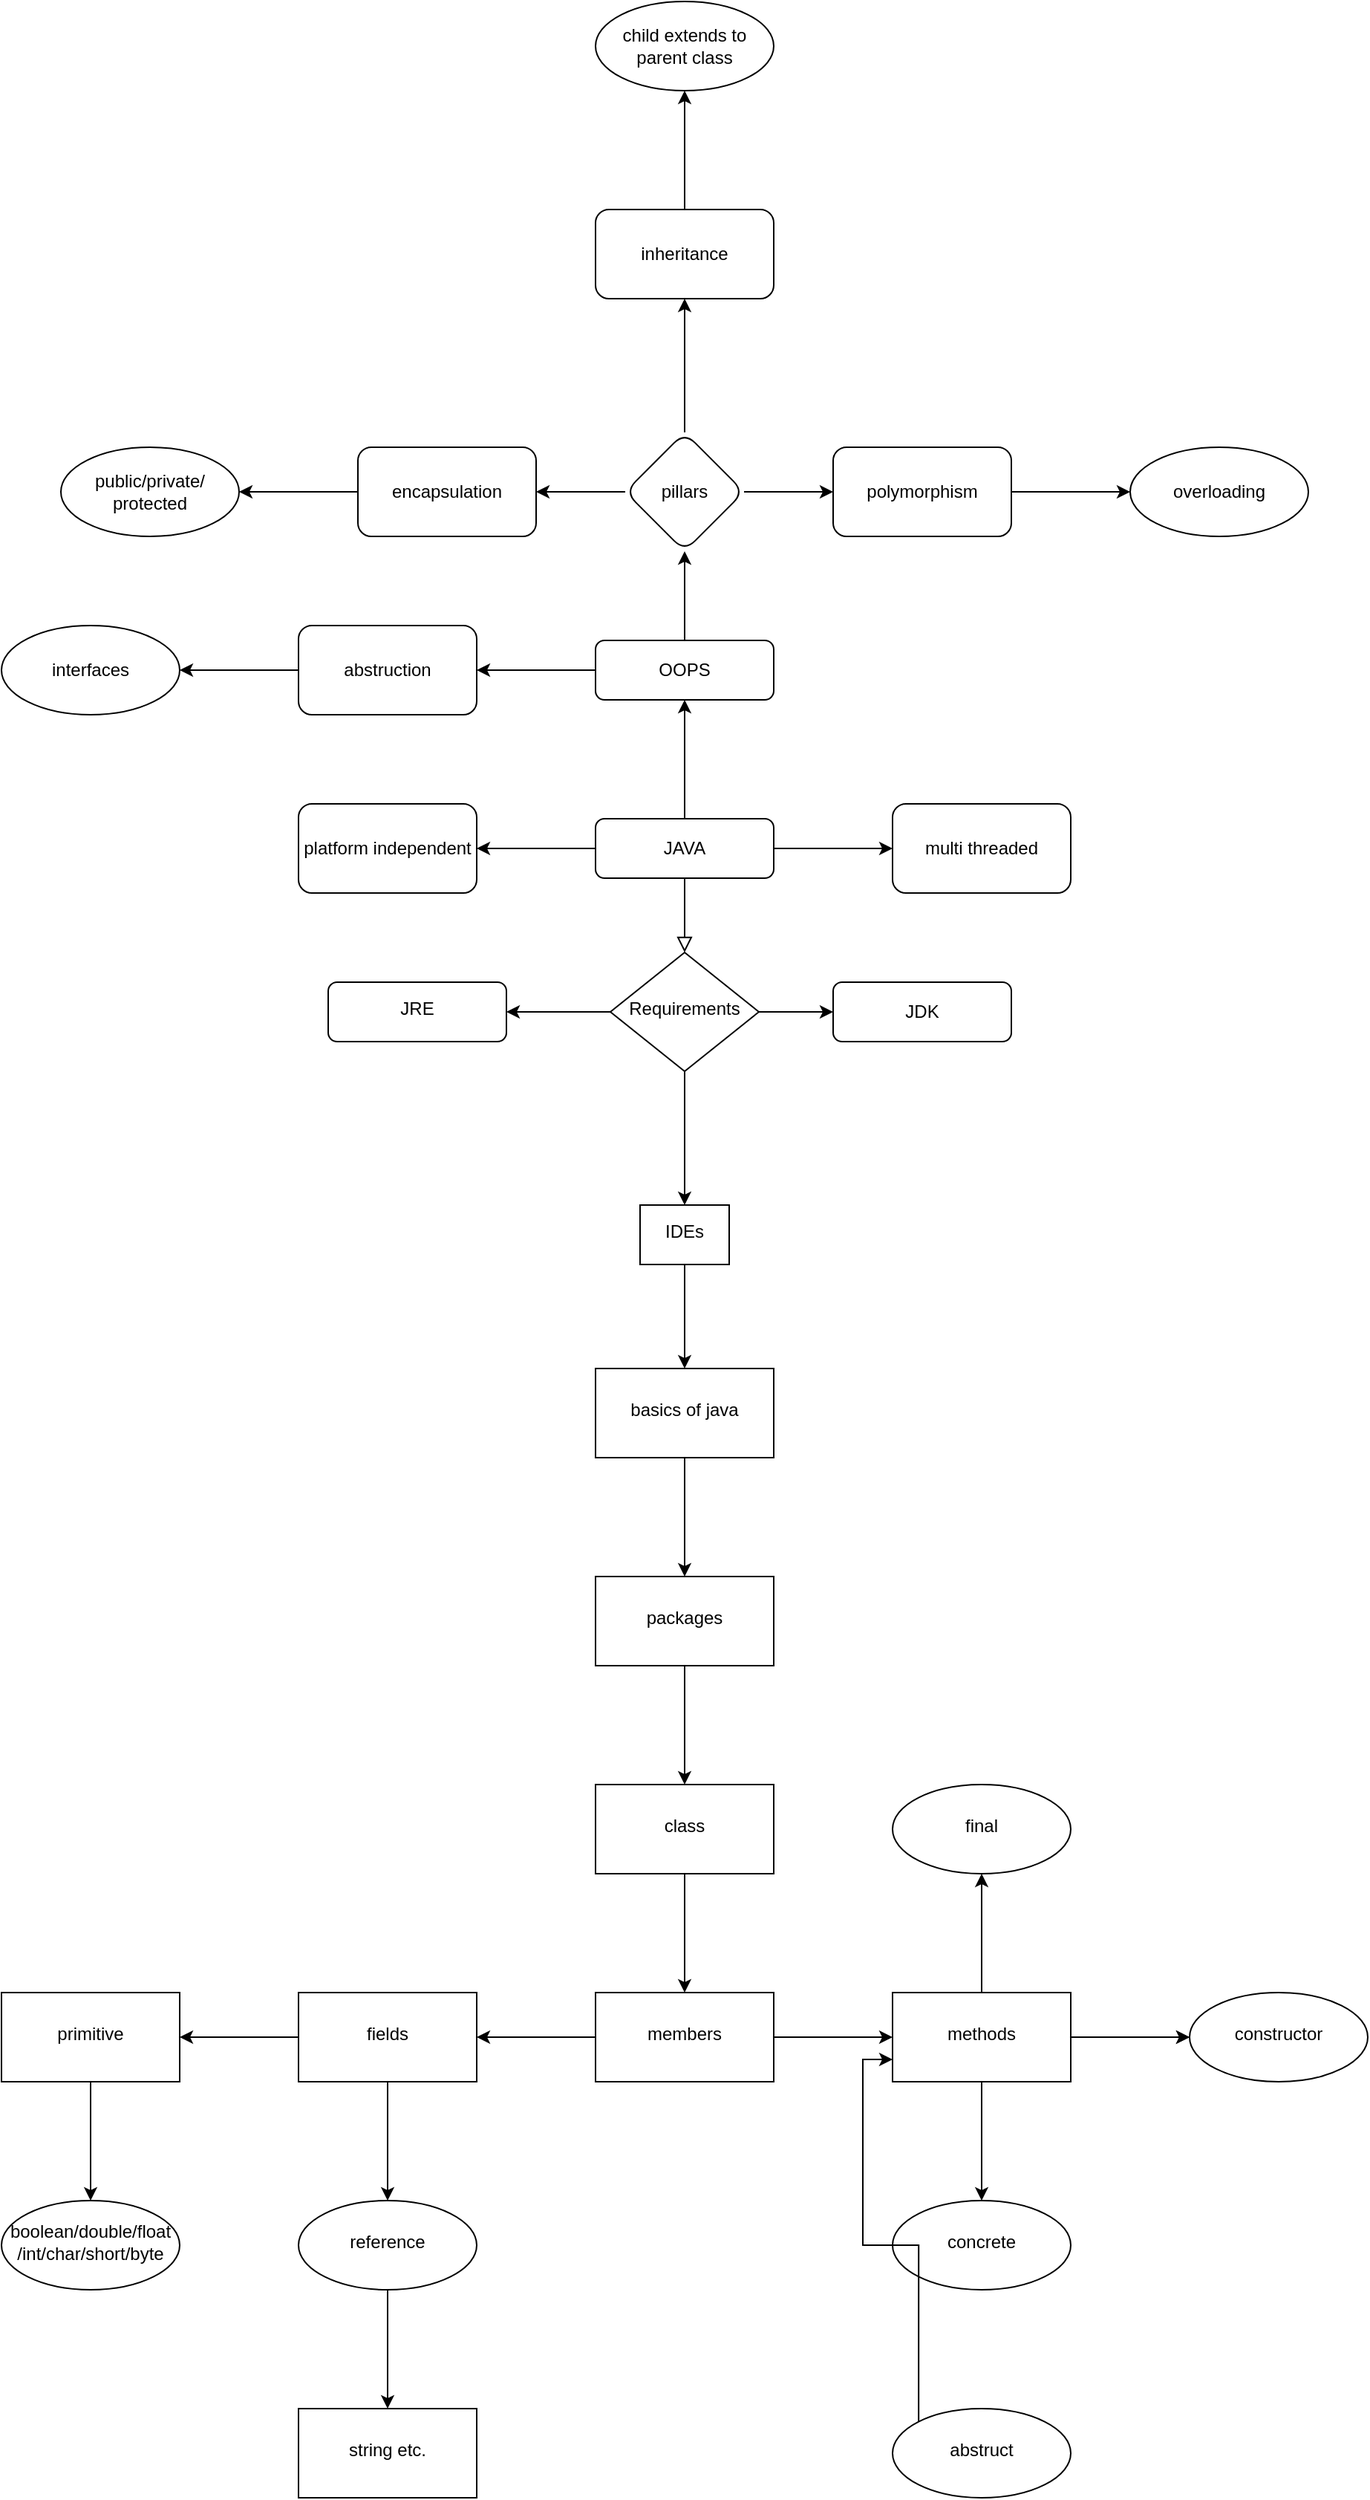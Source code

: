 <mxfile version="20.0.4" type="device"><diagram id="C5RBs43oDa-KdzZeNtuy" name="Page-1"><mxGraphModel dx="1848" dy="1727" grid="1" gridSize="10" guides="1" tooltips="1" connect="1" arrows="1" fold="1" page="1" pageScale="1" pageWidth="827" pageHeight="1169" math="0" shadow="0"><root><mxCell id="WIyWlLk6GJQsqaUBKTNV-0"/><mxCell id="WIyWlLk6GJQsqaUBKTNV-1" parent="WIyWlLk6GJQsqaUBKTNV-0"/><mxCell id="WIyWlLk6GJQsqaUBKTNV-2" value="" style="rounded=0;html=1;jettySize=auto;orthogonalLoop=1;fontSize=11;endArrow=block;endFill=0;endSize=8;strokeWidth=1;shadow=0;labelBackgroundColor=none;edgeStyle=orthogonalEdgeStyle;" parent="WIyWlLk6GJQsqaUBKTNV-1" source="WIyWlLk6GJQsqaUBKTNV-3" target="WIyWlLk6GJQsqaUBKTNV-6" edge="1"><mxGeometry relative="1" as="geometry"/></mxCell><mxCell id="d6bUbeO7_e9ddv_tKT87-8" value="" style="edgeStyle=orthogonalEdgeStyle;rounded=0;orthogonalLoop=1;jettySize=auto;html=1;" edge="1" parent="WIyWlLk6GJQsqaUBKTNV-1" source="WIyWlLk6GJQsqaUBKTNV-3" target="d6bUbeO7_e9ddv_tKT87-7"><mxGeometry relative="1" as="geometry"/></mxCell><mxCell id="d6bUbeO7_e9ddv_tKT87-10" value="" style="edgeStyle=orthogonalEdgeStyle;rounded=0;orthogonalLoop=1;jettySize=auto;html=1;" edge="1" parent="WIyWlLk6GJQsqaUBKTNV-1" source="WIyWlLk6GJQsqaUBKTNV-3" target="d6bUbeO7_e9ddv_tKT87-9"><mxGeometry relative="1" as="geometry"/></mxCell><mxCell id="d6bUbeO7_e9ddv_tKT87-12" value="" style="edgeStyle=orthogonalEdgeStyle;rounded=0;orthogonalLoop=1;jettySize=auto;html=1;" edge="1" parent="WIyWlLk6GJQsqaUBKTNV-1" source="WIyWlLk6GJQsqaUBKTNV-3" target="d6bUbeO7_e9ddv_tKT87-11"><mxGeometry relative="1" as="geometry"/></mxCell><mxCell id="WIyWlLk6GJQsqaUBKTNV-3" value="JAVA" style="rounded=1;whiteSpace=wrap;html=1;fontSize=12;glass=0;strokeWidth=1;shadow=0;" parent="WIyWlLk6GJQsqaUBKTNV-1" vertex="1"><mxGeometry x="160" y="80" width="120" height="40" as="geometry"/></mxCell><mxCell id="d6bUbeO7_e9ddv_tKT87-1" value="" style="edgeStyle=orthogonalEdgeStyle;rounded=0;orthogonalLoop=1;jettySize=auto;html=1;" edge="1" parent="WIyWlLk6GJQsqaUBKTNV-1" source="WIyWlLk6GJQsqaUBKTNV-6" target="d6bUbeO7_e9ddv_tKT87-0"><mxGeometry relative="1" as="geometry"/></mxCell><mxCell id="d6bUbeO7_e9ddv_tKT87-2" value="" style="edgeStyle=orthogonalEdgeStyle;rounded=0;orthogonalLoop=1;jettySize=auto;html=1;" edge="1" parent="WIyWlLk6GJQsqaUBKTNV-1" source="WIyWlLk6GJQsqaUBKTNV-6" target="WIyWlLk6GJQsqaUBKTNV-7"><mxGeometry relative="1" as="geometry"/></mxCell><mxCell id="d6bUbeO7_e9ddv_tKT87-4" value="" style="edgeStyle=orthogonalEdgeStyle;rounded=0;orthogonalLoop=1;jettySize=auto;html=1;" edge="1" parent="WIyWlLk6GJQsqaUBKTNV-1" source="WIyWlLk6GJQsqaUBKTNV-6" target="d6bUbeO7_e9ddv_tKT87-3"><mxGeometry relative="1" as="geometry"/></mxCell><mxCell id="WIyWlLk6GJQsqaUBKTNV-6" value="Requirements" style="rhombus;whiteSpace=wrap;html=1;shadow=0;fontFamily=Helvetica;fontSize=12;align=center;strokeWidth=1;spacing=6;spacingTop=-4;" parent="WIyWlLk6GJQsqaUBKTNV-1" vertex="1"><mxGeometry x="170" y="170" width="100" height="80" as="geometry"/></mxCell><mxCell id="WIyWlLk6GJQsqaUBKTNV-7" value="JDK" style="rounded=1;whiteSpace=wrap;html=1;fontSize=12;glass=0;strokeWidth=1;shadow=0;" parent="WIyWlLk6GJQsqaUBKTNV-1" vertex="1"><mxGeometry x="320" y="190" width="120" height="40" as="geometry"/></mxCell><mxCell id="d6bUbeO7_e9ddv_tKT87-0" value="JRE" style="rounded=1;whiteSpace=wrap;html=1;shadow=0;strokeWidth=1;spacing=6;spacingTop=-4;" vertex="1" parent="WIyWlLk6GJQsqaUBKTNV-1"><mxGeometry x="-20" y="190" width="120" height="40" as="geometry"/></mxCell><mxCell id="d6bUbeO7_e9ddv_tKT87-32" value="" style="edgeStyle=orthogonalEdgeStyle;rounded=0;orthogonalLoop=1;jettySize=auto;html=1;" edge="1" parent="WIyWlLk6GJQsqaUBKTNV-1" source="d6bUbeO7_e9ddv_tKT87-3" target="d6bUbeO7_e9ddv_tKT87-31"><mxGeometry relative="1" as="geometry"/></mxCell><mxCell id="d6bUbeO7_e9ddv_tKT87-3" value="IDEs" style="whiteSpace=wrap;html=1;shadow=0;strokeWidth=1;spacing=6;spacingTop=-4;" vertex="1" parent="WIyWlLk6GJQsqaUBKTNV-1"><mxGeometry x="190" y="340" width="60" height="40" as="geometry"/></mxCell><mxCell id="d6bUbeO7_e9ddv_tKT87-7" value="multi threaded" style="whiteSpace=wrap;html=1;rounded=1;glass=0;strokeWidth=1;shadow=0;" vertex="1" parent="WIyWlLk6GJQsqaUBKTNV-1"><mxGeometry x="360" y="70" width="120" height="60" as="geometry"/></mxCell><mxCell id="d6bUbeO7_e9ddv_tKT87-9" value="platform independent" style="whiteSpace=wrap;html=1;rounded=1;glass=0;strokeWidth=1;shadow=0;" vertex="1" parent="WIyWlLk6GJQsqaUBKTNV-1"><mxGeometry x="-40" y="70" width="120" height="60" as="geometry"/></mxCell><mxCell id="d6bUbeO7_e9ddv_tKT87-14" value="" style="edgeStyle=orthogonalEdgeStyle;rounded=0;orthogonalLoop=1;jettySize=auto;html=1;" edge="1" parent="WIyWlLk6GJQsqaUBKTNV-1" source="d6bUbeO7_e9ddv_tKT87-11" target="d6bUbeO7_e9ddv_tKT87-13"><mxGeometry relative="1" as="geometry"/></mxCell><mxCell id="d6bUbeO7_e9ddv_tKT87-28" value="" style="edgeStyle=orthogonalEdgeStyle;rounded=0;orthogonalLoop=1;jettySize=auto;html=1;" edge="1" parent="WIyWlLk6GJQsqaUBKTNV-1" source="d6bUbeO7_e9ddv_tKT87-11" target="d6bUbeO7_e9ddv_tKT87-27"><mxGeometry relative="1" as="geometry"/></mxCell><mxCell id="d6bUbeO7_e9ddv_tKT87-11" value="OOPS" style="rounded=1;whiteSpace=wrap;html=1;fontSize=12;glass=0;strokeWidth=1;shadow=0;" vertex="1" parent="WIyWlLk6GJQsqaUBKTNV-1"><mxGeometry x="160" y="-40" width="120" height="40" as="geometry"/></mxCell><mxCell id="d6bUbeO7_e9ddv_tKT87-16" value="" style="edgeStyle=orthogonalEdgeStyle;rounded=0;orthogonalLoop=1;jettySize=auto;html=1;" edge="1" parent="WIyWlLk6GJQsqaUBKTNV-1" source="d6bUbeO7_e9ddv_tKT87-13" target="d6bUbeO7_e9ddv_tKT87-15"><mxGeometry relative="1" as="geometry"/></mxCell><mxCell id="d6bUbeO7_e9ddv_tKT87-18" value="" style="edgeStyle=orthogonalEdgeStyle;rounded=0;orthogonalLoop=1;jettySize=auto;html=1;" edge="1" parent="WIyWlLk6GJQsqaUBKTNV-1" source="d6bUbeO7_e9ddv_tKT87-13" target="d6bUbeO7_e9ddv_tKT87-17"><mxGeometry relative="1" as="geometry"/></mxCell><mxCell id="d6bUbeO7_e9ddv_tKT87-20" value="" style="edgeStyle=orthogonalEdgeStyle;rounded=0;orthogonalLoop=1;jettySize=auto;html=1;" edge="1" parent="WIyWlLk6GJQsqaUBKTNV-1" source="d6bUbeO7_e9ddv_tKT87-13" target="d6bUbeO7_e9ddv_tKT87-19"><mxGeometry relative="1" as="geometry"/></mxCell><mxCell id="d6bUbeO7_e9ddv_tKT87-13" value="pillars" style="rhombus;whiteSpace=wrap;html=1;rounded=1;glass=0;strokeWidth=1;shadow=0;" vertex="1" parent="WIyWlLk6GJQsqaUBKTNV-1"><mxGeometry x="180" y="-180" width="80" height="80" as="geometry"/></mxCell><mxCell id="d6bUbeO7_e9ddv_tKT87-26" value="" style="edgeStyle=orthogonalEdgeStyle;rounded=0;orthogonalLoop=1;jettySize=auto;html=1;" edge="1" parent="WIyWlLk6GJQsqaUBKTNV-1" source="d6bUbeO7_e9ddv_tKT87-15" target="d6bUbeO7_e9ddv_tKT87-25"><mxGeometry relative="1" as="geometry"/></mxCell><mxCell id="d6bUbeO7_e9ddv_tKT87-15" value="encapsulation" style="whiteSpace=wrap;html=1;rounded=1;glass=0;strokeWidth=1;shadow=0;" vertex="1" parent="WIyWlLk6GJQsqaUBKTNV-1"><mxGeometry y="-170" width="120" height="60" as="geometry"/></mxCell><mxCell id="d6bUbeO7_e9ddv_tKT87-22" value="" style="edgeStyle=orthogonalEdgeStyle;rounded=0;orthogonalLoop=1;jettySize=auto;html=1;" edge="1" parent="WIyWlLk6GJQsqaUBKTNV-1" source="d6bUbeO7_e9ddv_tKT87-17" target="d6bUbeO7_e9ddv_tKT87-21"><mxGeometry relative="1" as="geometry"/></mxCell><mxCell id="d6bUbeO7_e9ddv_tKT87-17" value="polymorphism" style="whiteSpace=wrap;html=1;rounded=1;glass=0;strokeWidth=1;shadow=0;" vertex="1" parent="WIyWlLk6GJQsqaUBKTNV-1"><mxGeometry x="320" y="-170" width="120" height="60" as="geometry"/></mxCell><mxCell id="d6bUbeO7_e9ddv_tKT87-24" value="" style="edgeStyle=orthogonalEdgeStyle;rounded=0;orthogonalLoop=1;jettySize=auto;html=1;" edge="1" parent="WIyWlLk6GJQsqaUBKTNV-1" source="d6bUbeO7_e9ddv_tKT87-19" target="d6bUbeO7_e9ddv_tKT87-23"><mxGeometry relative="1" as="geometry"/></mxCell><mxCell id="d6bUbeO7_e9ddv_tKT87-19" value="inheritance" style="whiteSpace=wrap;html=1;rounded=1;glass=0;strokeWidth=1;shadow=0;" vertex="1" parent="WIyWlLk6GJQsqaUBKTNV-1"><mxGeometry x="160" y="-330" width="120" height="60" as="geometry"/></mxCell><mxCell id="d6bUbeO7_e9ddv_tKT87-21" value="overloading" style="ellipse;whiteSpace=wrap;html=1;rounded=1;glass=0;strokeWidth=1;shadow=0;" vertex="1" parent="WIyWlLk6GJQsqaUBKTNV-1"><mxGeometry x="520" y="-170" width="120" height="60" as="geometry"/></mxCell><mxCell id="d6bUbeO7_e9ddv_tKT87-23" value="child extends to parent class" style="ellipse;whiteSpace=wrap;html=1;rounded=1;glass=0;strokeWidth=1;shadow=0;" vertex="1" parent="WIyWlLk6GJQsqaUBKTNV-1"><mxGeometry x="160" y="-470" width="120" height="60" as="geometry"/></mxCell><mxCell id="d6bUbeO7_e9ddv_tKT87-25" value="public/private/&lt;br&gt;protected" style="ellipse;whiteSpace=wrap;html=1;rounded=1;glass=0;strokeWidth=1;shadow=0;" vertex="1" parent="WIyWlLk6GJQsqaUBKTNV-1"><mxGeometry x="-200" y="-170" width="120" height="60" as="geometry"/></mxCell><mxCell id="d6bUbeO7_e9ddv_tKT87-30" value="" style="edgeStyle=orthogonalEdgeStyle;rounded=0;orthogonalLoop=1;jettySize=auto;html=1;" edge="1" parent="WIyWlLk6GJQsqaUBKTNV-1" source="d6bUbeO7_e9ddv_tKT87-27" target="d6bUbeO7_e9ddv_tKT87-29"><mxGeometry relative="1" as="geometry"/></mxCell><mxCell id="d6bUbeO7_e9ddv_tKT87-27" value="abstruction" style="whiteSpace=wrap;html=1;rounded=1;glass=0;strokeWidth=1;shadow=0;" vertex="1" parent="WIyWlLk6GJQsqaUBKTNV-1"><mxGeometry x="-40" y="-50" width="120" height="60" as="geometry"/></mxCell><mxCell id="d6bUbeO7_e9ddv_tKT87-29" value="interfaces" style="ellipse;whiteSpace=wrap;html=1;rounded=1;glass=0;strokeWidth=1;shadow=0;" vertex="1" parent="WIyWlLk6GJQsqaUBKTNV-1"><mxGeometry x="-240" y="-50" width="120" height="60" as="geometry"/></mxCell><mxCell id="d6bUbeO7_e9ddv_tKT87-34" value="" style="edgeStyle=orthogonalEdgeStyle;rounded=0;orthogonalLoop=1;jettySize=auto;html=1;" edge="1" parent="WIyWlLk6GJQsqaUBKTNV-1" source="d6bUbeO7_e9ddv_tKT87-31" target="d6bUbeO7_e9ddv_tKT87-33"><mxGeometry relative="1" as="geometry"/></mxCell><mxCell id="d6bUbeO7_e9ddv_tKT87-31" value="basics of java" style="whiteSpace=wrap;html=1;shadow=0;strokeWidth=1;spacing=6;spacingTop=-4;" vertex="1" parent="WIyWlLk6GJQsqaUBKTNV-1"><mxGeometry x="160" y="450" width="120" height="60" as="geometry"/></mxCell><mxCell id="d6bUbeO7_e9ddv_tKT87-36" value="" style="edgeStyle=orthogonalEdgeStyle;rounded=0;orthogonalLoop=1;jettySize=auto;html=1;" edge="1" parent="WIyWlLk6GJQsqaUBKTNV-1" source="d6bUbeO7_e9ddv_tKT87-33" target="d6bUbeO7_e9ddv_tKT87-35"><mxGeometry relative="1" as="geometry"/></mxCell><mxCell id="d6bUbeO7_e9ddv_tKT87-33" value="packages" style="whiteSpace=wrap;html=1;shadow=0;strokeWidth=1;spacing=6;spacingTop=-4;" vertex="1" parent="WIyWlLk6GJQsqaUBKTNV-1"><mxGeometry x="160" y="590" width="120" height="60" as="geometry"/></mxCell><mxCell id="d6bUbeO7_e9ddv_tKT87-38" value="" style="edgeStyle=orthogonalEdgeStyle;rounded=0;orthogonalLoop=1;jettySize=auto;html=1;" edge="1" parent="WIyWlLk6GJQsqaUBKTNV-1" source="d6bUbeO7_e9ddv_tKT87-35" target="d6bUbeO7_e9ddv_tKT87-37"><mxGeometry relative="1" as="geometry"/></mxCell><mxCell id="d6bUbeO7_e9ddv_tKT87-35" value="class" style="whiteSpace=wrap;html=1;shadow=0;strokeWidth=1;spacing=6;spacingTop=-4;" vertex="1" parent="WIyWlLk6GJQsqaUBKTNV-1"><mxGeometry x="160" y="730" width="120" height="60" as="geometry"/></mxCell><mxCell id="d6bUbeO7_e9ddv_tKT87-40" value="" style="edgeStyle=orthogonalEdgeStyle;rounded=0;orthogonalLoop=1;jettySize=auto;html=1;" edge="1" parent="WIyWlLk6GJQsqaUBKTNV-1" source="d6bUbeO7_e9ddv_tKT87-37" target="d6bUbeO7_e9ddv_tKT87-39"><mxGeometry relative="1" as="geometry"/></mxCell><mxCell id="d6bUbeO7_e9ddv_tKT87-42" value="" style="edgeStyle=orthogonalEdgeStyle;rounded=0;orthogonalLoop=1;jettySize=auto;html=1;" edge="1" parent="WIyWlLk6GJQsqaUBKTNV-1" source="d6bUbeO7_e9ddv_tKT87-37" target="d6bUbeO7_e9ddv_tKT87-41"><mxGeometry relative="1" as="geometry"/></mxCell><mxCell id="d6bUbeO7_e9ddv_tKT87-37" value="members" style="whiteSpace=wrap;html=1;shadow=0;strokeWidth=1;spacing=6;spacingTop=-4;" vertex="1" parent="WIyWlLk6GJQsqaUBKTNV-1"><mxGeometry x="160" y="870" width="120" height="60" as="geometry"/></mxCell><mxCell id="d6bUbeO7_e9ddv_tKT87-44" value="" style="edgeStyle=orthogonalEdgeStyle;rounded=0;orthogonalLoop=1;jettySize=auto;html=1;" edge="1" parent="WIyWlLk6GJQsqaUBKTNV-1" source="d6bUbeO7_e9ddv_tKT87-39" target="d6bUbeO7_e9ddv_tKT87-43"><mxGeometry relative="1" as="geometry"/></mxCell><mxCell id="d6bUbeO7_e9ddv_tKT87-48" value="" style="edgeStyle=orthogonalEdgeStyle;rounded=0;orthogonalLoop=1;jettySize=auto;html=1;" edge="1" parent="WIyWlLk6GJQsqaUBKTNV-1" source="d6bUbeO7_e9ddv_tKT87-39" target="d6bUbeO7_e9ddv_tKT87-47"><mxGeometry relative="1" as="geometry"/></mxCell><mxCell id="d6bUbeO7_e9ddv_tKT87-39" value="fields" style="whiteSpace=wrap;html=1;shadow=0;strokeWidth=1;spacing=6;spacingTop=-4;" vertex="1" parent="WIyWlLk6GJQsqaUBKTNV-1"><mxGeometry x="-40" y="870" width="120" height="60" as="geometry"/></mxCell><mxCell id="d6bUbeO7_e9ddv_tKT87-52" value="" style="edgeStyle=orthogonalEdgeStyle;rounded=0;orthogonalLoop=1;jettySize=auto;html=1;" edge="1" parent="WIyWlLk6GJQsqaUBKTNV-1" source="d6bUbeO7_e9ddv_tKT87-41" target="d6bUbeO7_e9ddv_tKT87-51"><mxGeometry relative="1" as="geometry"/></mxCell><mxCell id="d6bUbeO7_e9ddv_tKT87-54" value="" style="edgeStyle=orthogonalEdgeStyle;rounded=0;orthogonalLoop=1;jettySize=auto;html=1;" edge="1" parent="WIyWlLk6GJQsqaUBKTNV-1" source="d6bUbeO7_e9ddv_tKT87-41" target="d6bUbeO7_e9ddv_tKT87-53"><mxGeometry relative="1" as="geometry"/></mxCell><mxCell id="d6bUbeO7_e9ddv_tKT87-56" value="" style="edgeStyle=orthogonalEdgeStyle;rounded=0;orthogonalLoop=1;jettySize=auto;html=1;" edge="1" parent="WIyWlLk6GJQsqaUBKTNV-1" source="d6bUbeO7_e9ddv_tKT87-41" target="d6bUbeO7_e9ddv_tKT87-55"><mxGeometry relative="1" as="geometry"/></mxCell><mxCell id="d6bUbeO7_e9ddv_tKT87-58" value="" style="edgeStyle=orthogonalEdgeStyle;rounded=0;orthogonalLoop=1;jettySize=auto;html=1;" edge="1" parent="WIyWlLk6GJQsqaUBKTNV-1" source="d6bUbeO7_e9ddv_tKT87-41"><mxGeometry relative="1" as="geometry"><mxPoint x="560" y="900" as="targetPoint"/></mxGeometry></mxCell><mxCell id="d6bUbeO7_e9ddv_tKT87-41" value="methods" style="whiteSpace=wrap;html=1;shadow=0;strokeWidth=1;spacing=6;spacingTop=-4;" vertex="1" parent="WIyWlLk6GJQsqaUBKTNV-1"><mxGeometry x="360" y="870" width="120" height="60" as="geometry"/></mxCell><mxCell id="d6bUbeO7_e9ddv_tKT87-46" value="" style="edgeStyle=orthogonalEdgeStyle;rounded=0;orthogonalLoop=1;jettySize=auto;html=1;" edge="1" parent="WIyWlLk6GJQsqaUBKTNV-1" source="d6bUbeO7_e9ddv_tKT87-43" target="d6bUbeO7_e9ddv_tKT87-45"><mxGeometry relative="1" as="geometry"/></mxCell><mxCell id="d6bUbeO7_e9ddv_tKT87-43" value="reference" style="ellipse;whiteSpace=wrap;html=1;shadow=0;strokeWidth=1;spacing=6;spacingTop=-4;" vertex="1" parent="WIyWlLk6GJQsqaUBKTNV-1"><mxGeometry x="-40" y="1010" width="120" height="60" as="geometry"/></mxCell><mxCell id="d6bUbeO7_e9ddv_tKT87-45" value="string etc." style="whiteSpace=wrap;html=1;shadow=0;strokeWidth=1;spacing=6;spacingTop=-4;" vertex="1" parent="WIyWlLk6GJQsqaUBKTNV-1"><mxGeometry x="-40" y="1150" width="120" height="60" as="geometry"/></mxCell><mxCell id="d6bUbeO7_e9ddv_tKT87-50" value="" style="edgeStyle=orthogonalEdgeStyle;rounded=0;orthogonalLoop=1;jettySize=auto;html=1;" edge="1" parent="WIyWlLk6GJQsqaUBKTNV-1" source="d6bUbeO7_e9ddv_tKT87-47" target="d6bUbeO7_e9ddv_tKT87-49"><mxGeometry relative="1" as="geometry"/></mxCell><mxCell id="d6bUbeO7_e9ddv_tKT87-47" value="primitive" style="whiteSpace=wrap;html=1;shadow=0;strokeWidth=1;spacing=6;spacingTop=-4;" vertex="1" parent="WIyWlLk6GJQsqaUBKTNV-1"><mxGeometry x="-240" y="870" width="120" height="60" as="geometry"/></mxCell><mxCell id="d6bUbeO7_e9ddv_tKT87-49" value="boolean/double/float&lt;br&gt;/int/char/short/byte" style="ellipse;whiteSpace=wrap;html=1;shadow=0;strokeWidth=1;spacing=6;spacingTop=-4;" vertex="1" parent="WIyWlLk6GJQsqaUBKTNV-1"><mxGeometry x="-240" y="1010" width="120" height="60" as="geometry"/></mxCell><mxCell id="d6bUbeO7_e9ddv_tKT87-51" value="concrete" style="ellipse;whiteSpace=wrap;html=1;shadow=0;strokeWidth=1;spacing=6;spacingTop=-4;" vertex="1" parent="WIyWlLk6GJQsqaUBKTNV-1"><mxGeometry x="360" y="1010" width="120" height="60" as="geometry"/></mxCell><mxCell id="d6bUbeO7_e9ddv_tKT87-53" value="final" style="ellipse;whiteSpace=wrap;html=1;shadow=0;strokeWidth=1;spacing=6;spacingTop=-4;" vertex="1" parent="WIyWlLk6GJQsqaUBKTNV-1"><mxGeometry x="360" y="730" width="120" height="60" as="geometry"/></mxCell><mxCell id="d6bUbeO7_e9ddv_tKT87-55" value="constructor" style="ellipse;whiteSpace=wrap;html=1;shadow=0;strokeWidth=1;spacing=6;spacingTop=-4;" vertex="1" parent="WIyWlLk6GJQsqaUBKTNV-1"><mxGeometry x="560" y="870" width="120" height="60" as="geometry"/></mxCell><mxCell id="d6bUbeO7_e9ddv_tKT87-61" style="edgeStyle=orthogonalEdgeStyle;rounded=0;orthogonalLoop=1;jettySize=auto;html=1;exitX=0;exitY=0;exitDx=0;exitDy=0;entryX=0;entryY=0.75;entryDx=0;entryDy=0;" edge="1" parent="WIyWlLk6GJQsqaUBKTNV-1" source="d6bUbeO7_e9ddv_tKT87-59" target="d6bUbeO7_e9ddv_tKT87-41"><mxGeometry relative="1" as="geometry"/></mxCell><mxCell id="d6bUbeO7_e9ddv_tKT87-59" value="abstruct" style="ellipse;whiteSpace=wrap;html=1;shadow=0;strokeWidth=1;spacing=6;spacingTop=-4;" vertex="1" parent="WIyWlLk6GJQsqaUBKTNV-1"><mxGeometry x="360" y="1150" width="120" height="60" as="geometry"/></mxCell></root></mxGraphModel></diagram></mxfile>